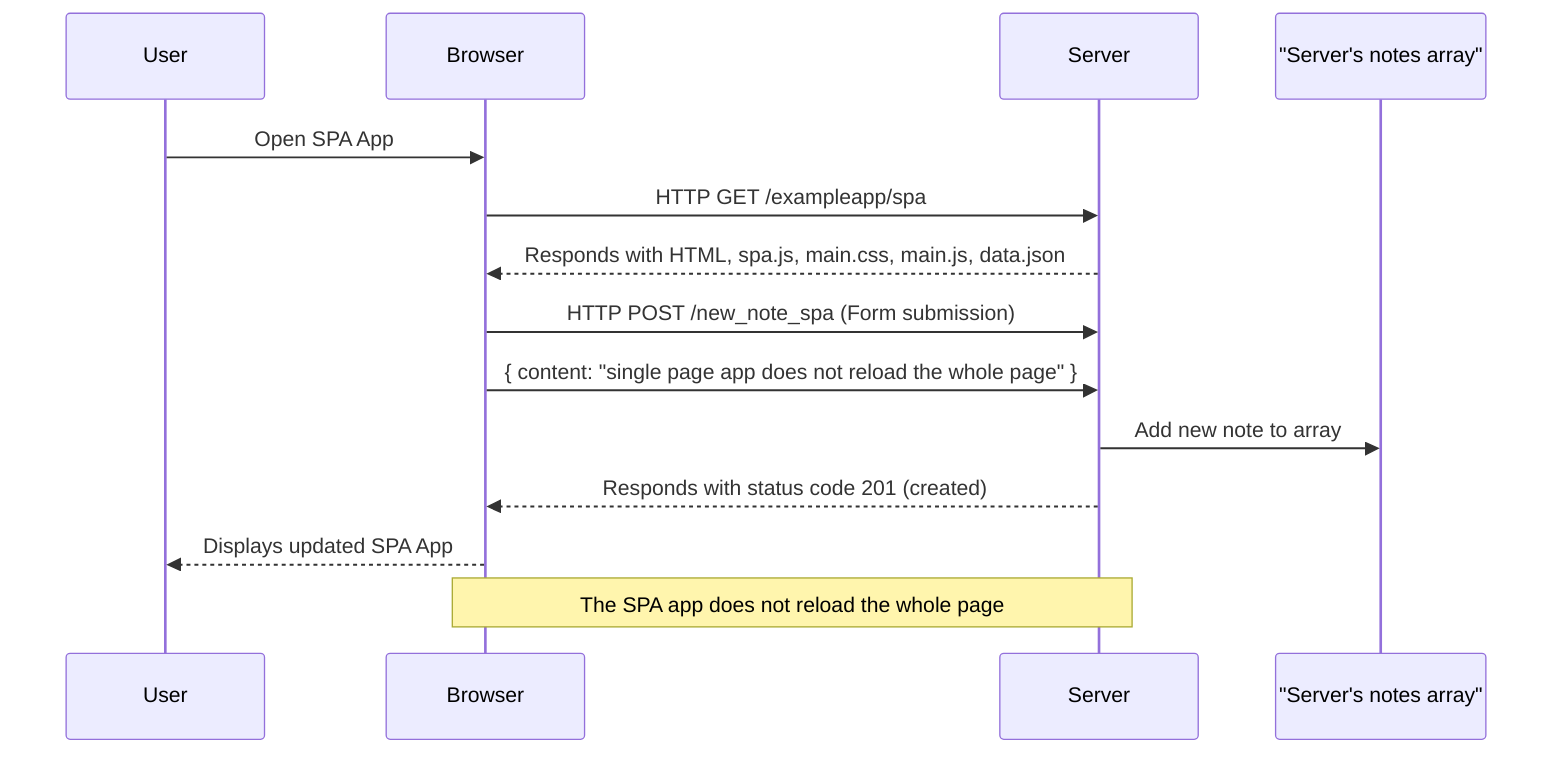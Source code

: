 sequenceDiagram
    participant User as User
    participant Browser as Browser
    participant Server as Server
    participant NotesArray as "Server's notes array"

    User->>Browser: Open SPA App
    Browser->>Server: HTTP GET /exampleapp/spa
    Server-->>Browser: Responds with HTML, spa.js, main.css, main.js, data.json
    Browser->>Server: HTTP POST /new_note_spa (Form submission)
    Browser->>Server: { content: "single page app does not reload the whole page" }
    Server->>NotesArray: Add new note to array
    Server-->>Browser: Responds with status code 201 (created)
    Browser-->>User: Displays updated SPA App

    Note over Browser, Server: The SPA app does not reload the whole page